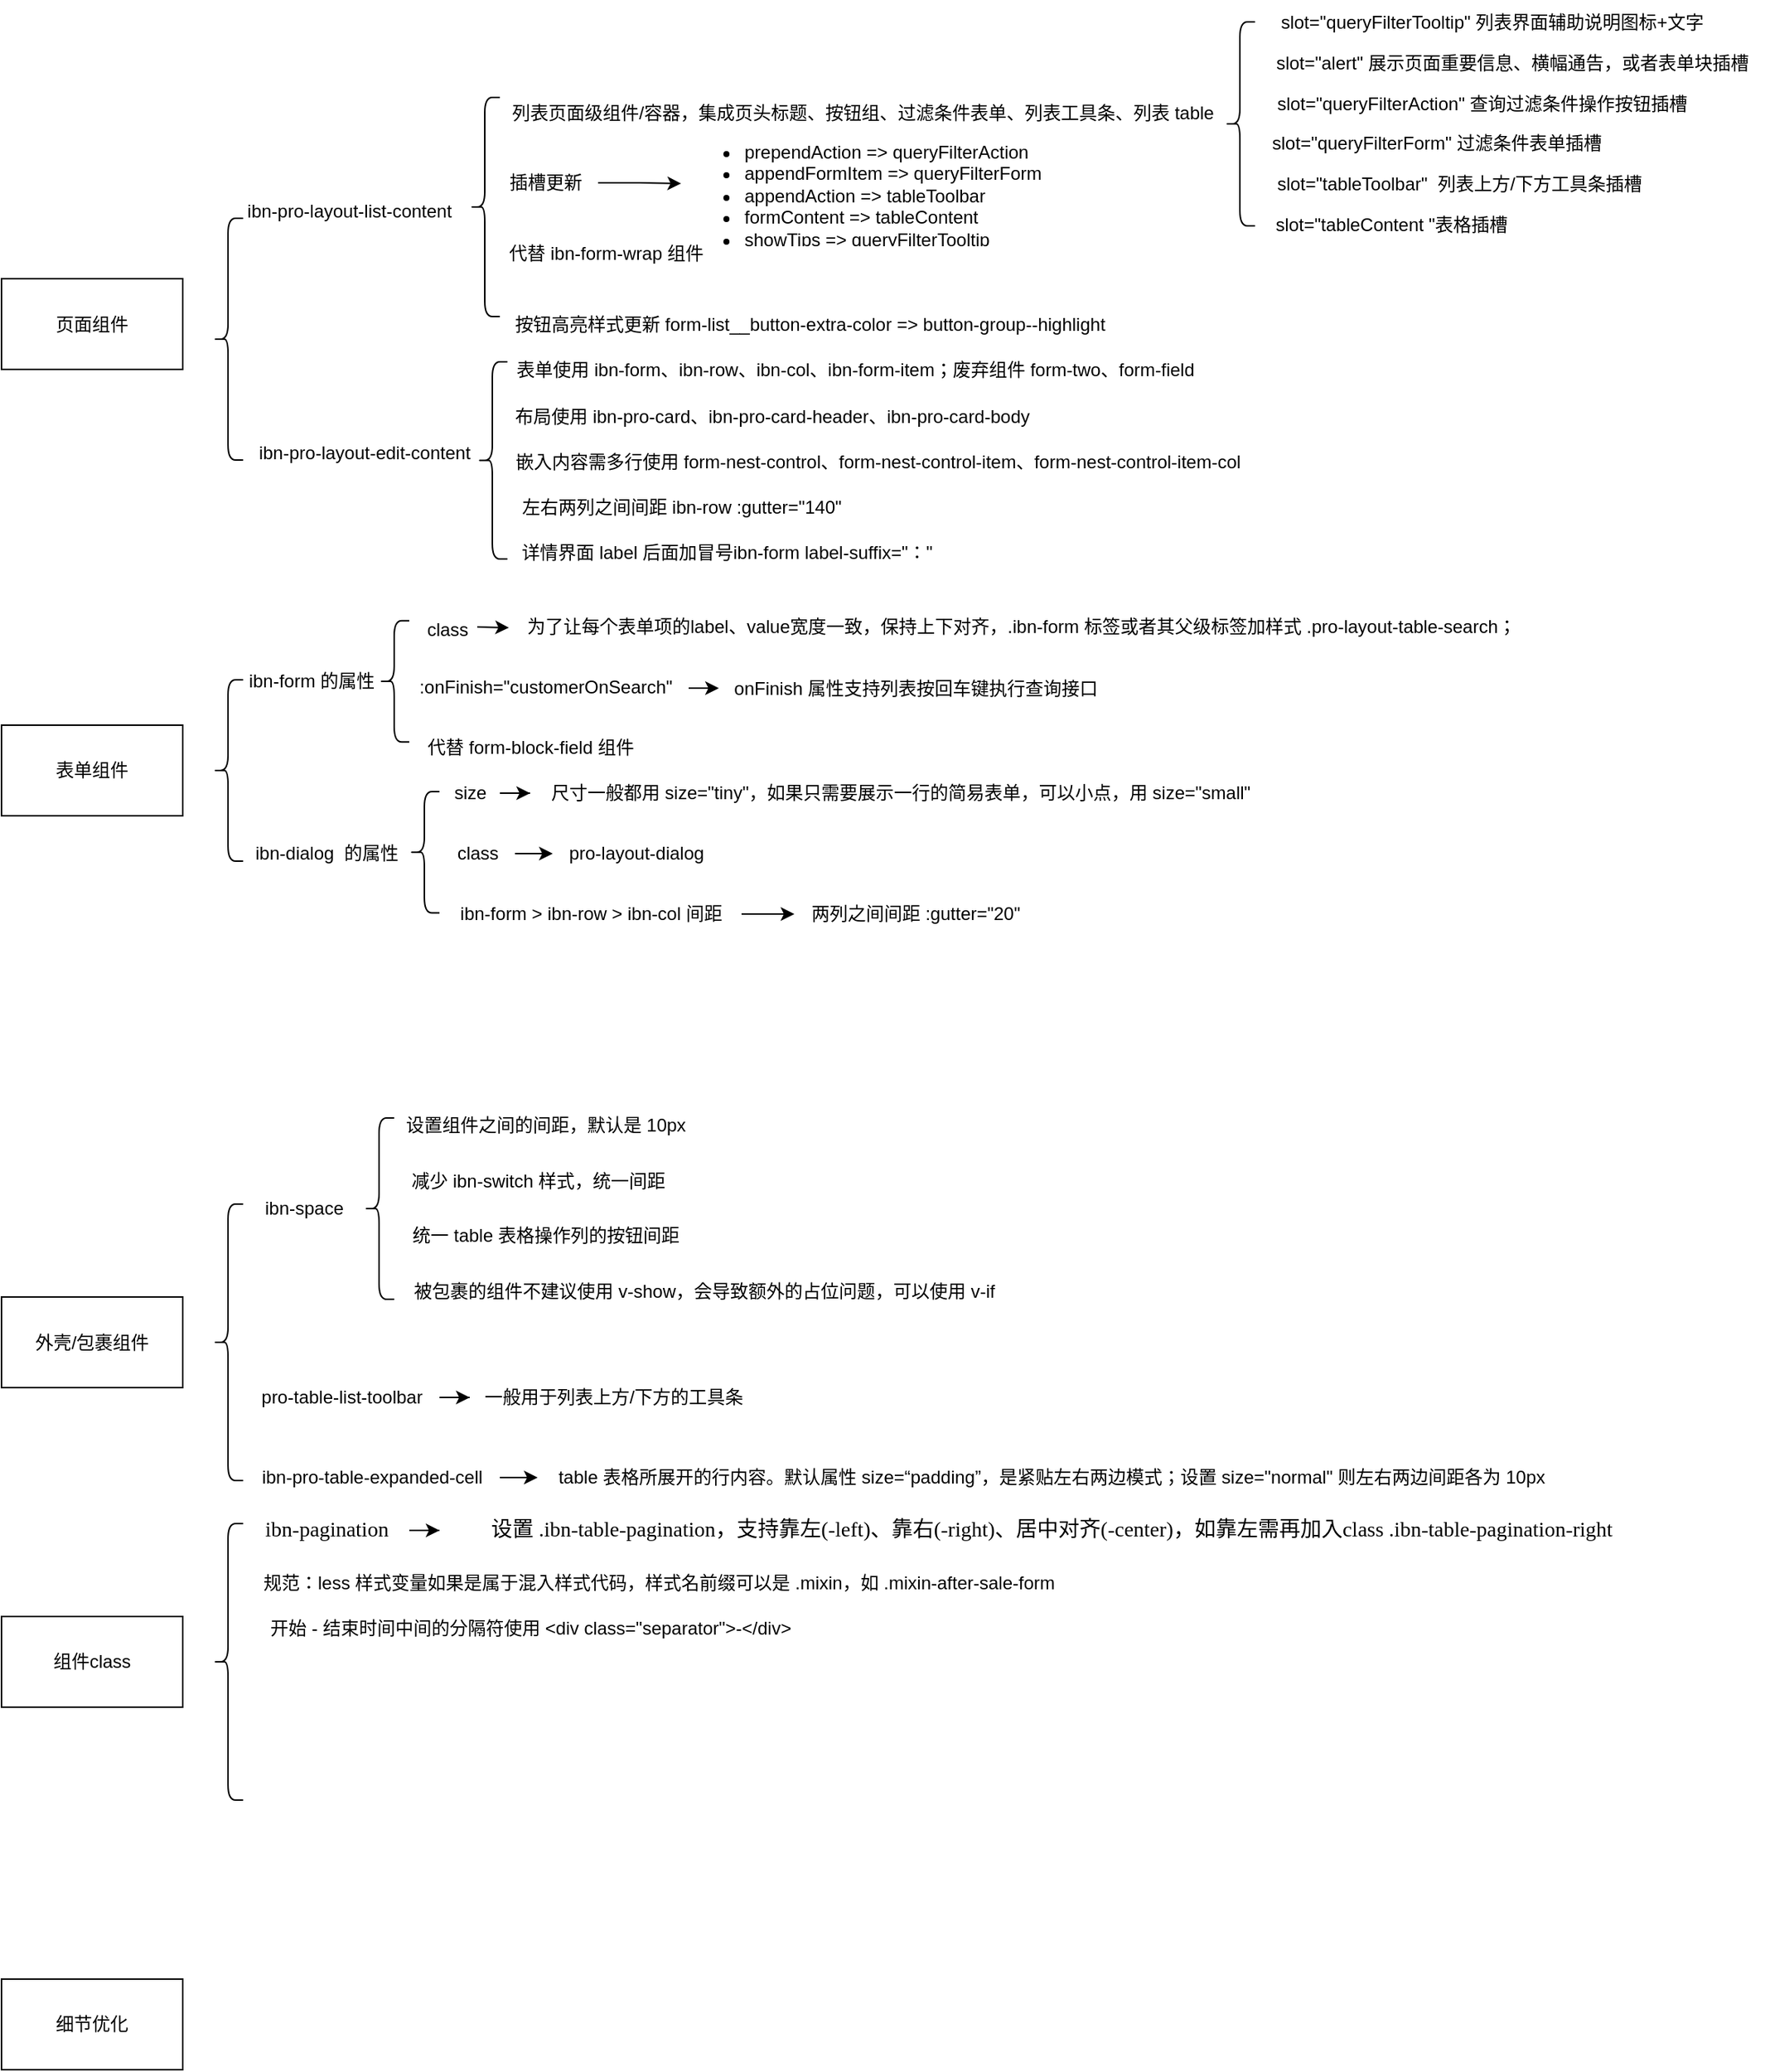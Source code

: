 <mxfile version="21.3.8" type="github">
  <diagram name="Page-1" id="efa7a0a1-bf9b-a30e-e6df-94a7791c09e9">
    <mxGraphModel dx="1434" dy="1965" grid="1" gridSize="10" guides="1" tooltips="1" connect="1" arrows="1" fold="1" page="1" pageScale="1" pageWidth="826" pageHeight="1169" background="none" math="0" shadow="0">
      <root>
        <mxCell id="0" />
        <mxCell id="1" parent="0" />
        <mxCell id="ICdct8nTo9-mLzPCmCDe-115" value="细节优化" style="rounded=0;whiteSpace=wrap;html=1;" vertex="1" parent="1">
          <mxGeometry x="30" y="1290" width="120" height="60" as="geometry" />
        </mxCell>
        <mxCell id="ICdct8nTo9-mLzPCmCDe-117" value="表单组件" style="rounded=0;whiteSpace=wrap;html=1;" vertex="1" parent="1">
          <mxGeometry x="30" y="460" width="120" height="60" as="geometry" />
        </mxCell>
        <mxCell id="ICdct8nTo9-mLzPCmCDe-119" value="" style="shape=curlyBracket;whiteSpace=wrap;html=1;rounded=1;labelPosition=left;verticalLabelPosition=middle;align=right;verticalAlign=middle;size=0.5;" vertex="1" parent="1">
          <mxGeometry x="170" y="430" width="20" height="120" as="geometry" />
        </mxCell>
        <mxCell id="ICdct8nTo9-mLzPCmCDe-158" value="页面组件" style="whiteSpace=wrap;html=1;" vertex="1" parent="1">
          <mxGeometry x="30" y="164.5" width="120" height="60" as="geometry" />
        </mxCell>
        <mxCell id="ICdct8nTo9-mLzPCmCDe-159" value="" style="shape=curlyBracket;whiteSpace=wrap;html=1;rounded=1;labelPosition=left;verticalLabelPosition=middle;align=right;verticalAlign=middle;" vertex="1" parent="1">
          <mxGeometry x="170" y="124.5" width="20" height="160" as="geometry" />
        </mxCell>
        <mxCell id="ICdct8nTo9-mLzPCmCDe-160" value="ibn-pro-layout-list-content" style="text;html=1;align=center;verticalAlign=middle;resizable=0;points=[];autosize=1;strokeColor=none;fillColor=none;" vertex="1" parent="1">
          <mxGeometry x="180" y="104.5" width="160" height="30" as="geometry" />
        </mxCell>
        <mxCell id="ICdct8nTo9-mLzPCmCDe-180" value="&lt;div&gt;&lt;br&gt;&lt;/div&gt;" style="text;html=1;align=center;verticalAlign=middle;resizable=0;points=[];autosize=1;strokeColor=none;fillColor=none;" vertex="1" parent="1">
          <mxGeometry x="445" y="209.5" width="20" height="30" as="geometry" />
        </mxCell>
        <mxCell id="ICdct8nTo9-mLzPCmCDe-209" value="ibn-pro-layout-edit-content" style="text;html=1;align=center;verticalAlign=middle;resizable=0;points=[];autosize=1;strokeColor=none;fillColor=none;" vertex="1" parent="1">
          <mxGeometry x="190" y="264.5" width="160" height="30" as="geometry" />
        </mxCell>
        <mxCell id="ICdct8nTo9-mLzPCmCDe-210" value="" style="shape=curlyBracket;whiteSpace=wrap;html=1;rounded=1;labelPosition=left;verticalLabelPosition=middle;align=right;verticalAlign=middle;" vertex="1" parent="1">
          <mxGeometry x="345" y="219.5" width="20" height="130.5" as="geometry" />
        </mxCell>
        <mxCell id="ICdct8nTo9-mLzPCmCDe-212" value="表单使用 ibn-form、ibn-row、ibn-col、ibn-form-item；废弃组件&amp;nbsp;form-two、form-field" style="text;html=1;align=center;verticalAlign=middle;resizable=0;points=[];autosize=1;strokeColor=none;fillColor=none;" vertex="1" parent="1">
          <mxGeometry x="360" y="209.5" width="470" height="30" as="geometry" />
        </mxCell>
        <mxCell id="ICdct8nTo9-mLzPCmCDe-213" value="布局使用 ibn-pro-card、ibn-pro-card-header、ibn-pro-card-body" style="text;html=1;align=center;verticalAlign=middle;resizable=0;points=[];autosize=1;strokeColor=none;fillColor=none;" vertex="1" parent="1">
          <mxGeometry x="360" y="240.5" width="360" height="30" as="geometry" />
        </mxCell>
        <mxCell id="ICdct8nTo9-mLzPCmCDe-214" value="嵌入内容需多行使用&amp;nbsp;form-nest-control、form-nest-control-item、form-nest-control-item-col" style="text;html=1;align=center;verticalAlign=middle;resizable=0;points=[];autosize=1;strokeColor=none;fillColor=none;" vertex="1" parent="1">
          <mxGeometry x="360" y="270.5" width="500" height="30" as="geometry" />
        </mxCell>
        <mxCell id="ICdct8nTo9-mLzPCmCDe-215" value="左右两列之间间距 ibn-row :gutter=&quot;140&quot;" style="text;html=1;align=center;verticalAlign=middle;resizable=0;points=[];autosize=1;strokeColor=none;fillColor=none;" vertex="1" parent="1">
          <mxGeometry x="360" y="300.5" width="240" height="30" as="geometry" />
        </mxCell>
        <mxCell id="ICdct8nTo9-mLzPCmCDe-217" value="详情界面 label 后面加冒号ibn-form label-suffix=&quot;：&quot;" style="text;html=1;align=center;verticalAlign=middle;resizable=0;points=[];autosize=1;strokeColor=none;fillColor=none;" vertex="1" parent="1">
          <mxGeometry x="360" y="330.5" width="300" height="30" as="geometry" />
        </mxCell>
        <mxCell id="ICdct8nTo9-mLzPCmCDe-225" value="ibn-dialog&amp;nbsp; 的属性" style="text;html=1;align=center;verticalAlign=middle;resizable=0;points=[];autosize=1;strokeColor=none;fillColor=none;" vertex="1" parent="1">
          <mxGeometry x="185" y="530" width="120" height="30" as="geometry" />
        </mxCell>
        <mxCell id="ICdct8nTo9-mLzPCmCDe-235" value="" style="shape=curlyBracket;whiteSpace=wrap;html=1;rounded=1;labelPosition=left;verticalLabelPosition=middle;align=right;verticalAlign=middle;" vertex="1" parent="1">
          <mxGeometry x="300" y="504" width="20" height="80.25" as="geometry" />
        </mxCell>
        <mxCell id="ICdct8nTo9-mLzPCmCDe-114" value="外壳/包裹组件" style="rounded=0;whiteSpace=wrap;html=1;" vertex="1" parent="1">
          <mxGeometry x="30" y="838.5" width="120" height="60" as="geometry" />
        </mxCell>
        <mxCell id="ICdct8nTo9-mLzPCmCDe-116" value="" style="shape=curlyBracket;whiteSpace=wrap;html=1;rounded=1;labelPosition=left;verticalLabelPosition=middle;align=right;verticalAlign=middle;" vertex="1" parent="1">
          <mxGeometry x="170" y="777" width="20" height="183" as="geometry" />
        </mxCell>
        <mxCell id="ICdct8nTo9-mLzPCmCDe-126" value="ibn-space" style="text;html=1;align=center;verticalAlign=middle;resizable=0;points=[];autosize=1;strokeColor=none;fillColor=none;" vertex="1" parent="1">
          <mxGeometry x="190" y="765" width="80" height="30" as="geometry" />
        </mxCell>
        <mxCell id="ICdct8nTo9-mLzPCmCDe-130" value="设置组件之间的间距，默认是 10px" style="text;html=1;align=center;verticalAlign=middle;resizable=0;points=[];autosize=1;strokeColor=none;fillColor=none;" vertex="1" parent="1">
          <mxGeometry x="285" y="710" width="210" height="30" as="geometry" />
        </mxCell>
        <mxCell id="ICdct8nTo9-mLzPCmCDe-135" value="" style="shape=curlyBracket;whiteSpace=wrap;html=1;rounded=1;labelPosition=left;verticalLabelPosition=middle;align=right;verticalAlign=middle;" vertex="1" parent="1">
          <mxGeometry x="270" y="720" width="20" height="120" as="geometry" />
        </mxCell>
        <mxCell id="ICdct8nTo9-mLzPCmCDe-136" value="减少 ibn-switch 样式，统一间距" style="text;html=1;align=center;verticalAlign=middle;resizable=0;points=[];autosize=1;strokeColor=none;fillColor=none;" vertex="1" parent="1">
          <mxGeometry x="290" y="747" width="190" height="30" as="geometry" />
        </mxCell>
        <mxCell id="ICdct8nTo9-mLzPCmCDe-137" value="统一 table 表格操作列的按钮间距" style="text;html=1;align=center;verticalAlign=middle;resizable=0;points=[];autosize=1;strokeColor=none;fillColor=none;" vertex="1" parent="1">
          <mxGeometry x="290" y="783" width="200" height="30" as="geometry" />
        </mxCell>
        <mxCell id="ICdct8nTo9-mLzPCmCDe-138" value="被包裹的组件不建议使用 v-show，会导致额外的占位问题，可以使用 v-if" style="text;html=1;align=center;verticalAlign=middle;resizable=0;points=[];autosize=1;strokeColor=none;fillColor=none;" vertex="1" parent="1">
          <mxGeometry x="290" y="820" width="410" height="30" as="geometry" />
        </mxCell>
        <mxCell id="ICdct8nTo9-mLzPCmCDe-148" value="pro-table-list-toolbar" style="text;html=1;align=center;verticalAlign=middle;resizable=0;points=[];autosize=1;strokeColor=none;fillColor=none;" vertex="1" parent="1">
          <mxGeometry x="190" y="890" width="130" height="30" as="geometry" />
        </mxCell>
        <mxCell id="ICdct8nTo9-mLzPCmCDe-156" value="一般用于列表上方/下方的工具条" style="text;html=1;align=center;verticalAlign=middle;resizable=0;points=[];autosize=1;strokeColor=none;fillColor=none;" vertex="1" parent="1">
          <mxGeometry x="340" y="890" width="190" height="30" as="geometry" />
        </mxCell>
        <mxCell id="ICdct8nTo9-mLzPCmCDe-157" value="" style="edgeStyle=orthogonalEdgeStyle;rounded=0;orthogonalLoop=1;jettySize=auto;html=1;" edge="1" parent="1" source="ICdct8nTo9-mLzPCmCDe-148" target="ICdct8nTo9-mLzPCmCDe-156">
          <mxGeometry relative="1" as="geometry" />
        </mxCell>
        <mxCell id="ICdct8nTo9-mLzPCmCDe-220" value="组件class" style="rounded=0;whiteSpace=wrap;html=1;" vertex="1" parent="1">
          <mxGeometry x="30" y="1050" width="120" height="60" as="geometry" />
        </mxCell>
        <mxCell id="ICdct8nTo9-mLzPCmCDe-221" value="" style="shape=curlyBracket;whiteSpace=wrap;html=1;rounded=1;labelPosition=left;verticalLabelPosition=middle;align=right;verticalAlign=middle;" vertex="1" parent="1">
          <mxGeometry x="170" y="988.5" width="20" height="183" as="geometry" />
        </mxCell>
        <mxCell id="ICdct8nTo9-mLzPCmCDe-222" value="&lt;div style=&quot;font-size: medium; text-align: start;&quot; data-hash=&quot;ea2bc4a73e28af24c7951a61e29a4da6&quot; data-version=&quot;3.0.0&quot;&gt;&lt;/div&gt;&lt;div style=&quot;font-size: medium; text-align: start;&quot;&gt;&lt;div class=&quot;document&quot;&gt;&lt;div class=&quot;section&quot;&gt;&lt;p style=&quot;margin: 3pt 0pt; font-family: 等线; font-size: 10.5pt; line-height: 18.2px;&quot; class=&quot;paragraph text-align-type-left&quot;&gt;ibn-pagination&lt;/p&gt;&lt;/div&gt;&lt;/div&gt;&lt;/div&gt;" style="text;html=1;align=center;verticalAlign=middle;resizable=0;points=[];autosize=1;strokeColor=none;fillColor=none;" vertex="1" parent="1">
          <mxGeometry x="190" y="973" width="110" height="40" as="geometry" />
        </mxCell>
        <mxCell id="ICdct8nTo9-mLzPCmCDe-223" value="&lt;div style=&quot;font-size: medium; text-align: start;&quot; data-hash=&quot;ea2bc4a73e28af24c7951a61e29a4da6&quot; data-version=&quot;3.0.0&quot;&gt;&lt;/div&gt;&lt;div style=&quot;font-size: medium; text-align: start;&quot;&gt;&lt;div class=&quot;document&quot;&gt;&lt;div class=&quot;section&quot;&gt;&lt;div style=&quot;&quot; data-hash=&quot;a8105a760c4c83eae2b65067cb596b08&quot; data-version=&quot;3.0.0&quot;&gt;&lt;/div&gt;&lt;div style=&quot;&quot;&gt;&lt;div class=&quot;document&quot;&gt;&lt;div class=&quot;section&quot;&gt;&lt;p style=&quot;margin: 3pt 0pt; font-family: 等线; font-size: 10.5pt; line-height: 18.2px;&quot; class=&quot;paragraph text-align-type-left&quot;&gt;设置 .ibn-table-pagination，支持靠左(-left)、靠右(-right)、居中对齐(-center)，如靠左需再加入class .ibn-table-pagination-right&lt;/p&gt;&lt;/div&gt;&lt;/div&gt;&lt;/div&gt;&lt;/div&gt;&lt;/div&gt;&lt;/div&gt;" style="text;html=1;align=center;verticalAlign=middle;resizable=0;points=[];autosize=1;strokeColor=none;fillColor=none;" vertex="1" parent="1">
          <mxGeometry x="320" y="973" width="810" height="40" as="geometry" />
        </mxCell>
        <mxCell id="ICdct8nTo9-mLzPCmCDe-224" value="" style="edgeStyle=orthogonalEdgeStyle;rounded=0;orthogonalLoop=1;jettySize=auto;html=1;" edge="1" parent="1" source="ICdct8nTo9-mLzPCmCDe-222" target="ICdct8nTo9-mLzPCmCDe-223">
          <mxGeometry relative="1" as="geometry" />
        </mxCell>
        <mxCell id="ICdct8nTo9-mLzPCmCDe-226" value="规范：less 样式变量如果是属于混入样式代码，样式名前缀可以是 .mixin，如 .mixin-after-sale-form" style="text;html=1;align=center;verticalAlign=middle;resizable=0;points=[];autosize=1;strokeColor=none;fillColor=none;" vertex="1" parent="1">
          <mxGeometry x="190" y="1013" width="550" height="30" as="geometry" />
        </mxCell>
        <mxCell id="ICdct8nTo9-mLzPCmCDe-227" value="ibn-pro-table-expanded-cell" style="text;html=1;align=center;verticalAlign=middle;resizable=0;points=[];autosize=1;strokeColor=none;fillColor=none;" vertex="1" parent="1">
          <mxGeometry x="190" y="943" width="170" height="30" as="geometry" />
        </mxCell>
        <mxCell id="ICdct8nTo9-mLzPCmCDe-231" value="table 表格所展开的行内容。默认属性 size=“padding”，是紧贴左右两边模式；设置 size=&quot;normal&quot; 则左右两边间距各为 10px" style="text;html=1;align=center;verticalAlign=middle;resizable=0;points=[];autosize=1;strokeColor=none;fillColor=none;" vertex="1" parent="1">
          <mxGeometry x="385" y="943" width="680" height="30" as="geometry" />
        </mxCell>
        <mxCell id="ICdct8nTo9-mLzPCmCDe-232" value="" style="edgeStyle=orthogonalEdgeStyle;rounded=0;orthogonalLoop=1;jettySize=auto;html=1;" edge="1" parent="1" source="ICdct8nTo9-mLzPCmCDe-227" target="ICdct8nTo9-mLzPCmCDe-231">
          <mxGeometry relative="1" as="geometry" />
        </mxCell>
        <mxCell id="ICdct8nTo9-mLzPCmCDe-252" value="" style="group" vertex="1" connectable="0" parent="1">
          <mxGeometry x="320" y="490" width="550" height="30" as="geometry" />
        </mxCell>
        <mxCell id="ICdct8nTo9-mLzPCmCDe-237" value="size" style="text;html=1;align=center;verticalAlign=middle;resizable=0;points=[];autosize=1;strokeColor=none;fillColor=none;" vertex="1" parent="ICdct8nTo9-mLzPCmCDe-252">
          <mxGeometry width="40" height="30" as="geometry" />
        </mxCell>
        <mxCell id="ICdct8nTo9-mLzPCmCDe-239" value="尺寸一般都用 size=&quot;tiny&quot;，如果只需要展示一行的简易表单，可以小点，用 size=&quot;small&quot;" style="text;html=1;align=center;verticalAlign=middle;resizable=0;points=[];autosize=1;strokeColor=none;fillColor=none;" vertex="1" parent="ICdct8nTo9-mLzPCmCDe-252">
          <mxGeometry x="60" width="490" height="30" as="geometry" />
        </mxCell>
        <mxCell id="ICdct8nTo9-mLzPCmCDe-241" value="" style="edgeStyle=orthogonalEdgeStyle;rounded=0;orthogonalLoop=1;jettySize=auto;html=1;" edge="1" parent="ICdct8nTo9-mLzPCmCDe-252" source="ICdct8nTo9-mLzPCmCDe-237" target="ICdct8nTo9-mLzPCmCDe-239">
          <mxGeometry relative="1" as="geometry" />
        </mxCell>
        <mxCell id="ICdct8nTo9-mLzPCmCDe-254" value="" style="group" vertex="1" connectable="0" parent="1">
          <mxGeometry x="320" y="570" width="395" height="30" as="geometry" />
        </mxCell>
        <mxCell id="ICdct8nTo9-mLzPCmCDe-247" value="ibn-form &amp;gt; ibn-row &amp;gt; ibn-col 间距" style="text;html=1;align=center;verticalAlign=middle;resizable=0;points=[];autosize=1;strokeColor=none;fillColor=none;" vertex="1" parent="ICdct8nTo9-mLzPCmCDe-254">
          <mxGeometry width="200" height="30" as="geometry" />
        </mxCell>
        <mxCell id="ICdct8nTo9-mLzPCmCDe-249" value="两列之间间距 :gutter=&quot;20&quot;" style="text;html=1;align=center;verticalAlign=middle;resizable=0;points=[];autosize=1;strokeColor=none;fillColor=none;" vertex="1" parent="ICdct8nTo9-mLzPCmCDe-254">
          <mxGeometry x="235" width="160" height="30" as="geometry" />
        </mxCell>
        <mxCell id="ICdct8nTo9-mLzPCmCDe-250" value="" style="edgeStyle=orthogonalEdgeStyle;rounded=0;orthogonalLoop=1;jettySize=auto;html=1;" edge="1" parent="ICdct8nTo9-mLzPCmCDe-254" source="ICdct8nTo9-mLzPCmCDe-247" target="ICdct8nTo9-mLzPCmCDe-249">
          <mxGeometry relative="1" as="geometry" />
        </mxCell>
        <mxCell id="ICdct8nTo9-mLzPCmCDe-255" value="ibn-form 的属性" style="text;html=1;align=center;verticalAlign=middle;resizable=0;points=[];autosize=1;strokeColor=none;fillColor=none;" vertex="1" parent="1">
          <mxGeometry x="180" y="416" width="110" height="30" as="geometry" />
        </mxCell>
        <mxCell id="ICdct8nTo9-mLzPCmCDe-256" value="" style="shape=curlyBracket;whiteSpace=wrap;html=1;rounded=1;labelPosition=left;verticalLabelPosition=middle;align=right;verticalAlign=middle;" vertex="1" parent="1">
          <mxGeometry x="280" y="390.88" width="20" height="80.25" as="geometry" />
        </mxCell>
        <mxCell id="ICdct8nTo9-mLzPCmCDe-260" value="代替 form-block-field 组件" style="text;html=1;align=center;verticalAlign=middle;resizable=0;points=[];autosize=1;strokeColor=none;fillColor=none;" vertex="1" parent="1">
          <mxGeometry x="300" y="460" width="160" height="30" as="geometry" />
        </mxCell>
        <mxCell id="ICdct8nTo9-mLzPCmCDe-267" value="" style="group" vertex="1" connectable="0" parent="1">
          <mxGeometry x="300" y="380" width="745" height="32" as="geometry" />
        </mxCell>
        <mxCell id="ICdct8nTo9-mLzPCmCDe-259" value="" style="edgeStyle=orthogonalEdgeStyle;rounded=0;orthogonalLoop=1;jettySize=auto;html=1;" edge="1" parent="ICdct8nTo9-mLzPCmCDe-267" target="ICdct8nTo9-mLzPCmCDe-258">
          <mxGeometry relative="1" as="geometry">
            <mxPoint x="45" y="15" as="sourcePoint" />
          </mxGeometry>
        </mxCell>
        <mxCell id="ICdct8nTo9-mLzPCmCDe-257" value="class" style="text;html=1;align=center;verticalAlign=middle;resizable=0;points=[];autosize=1;strokeColor=none;fillColor=none;" vertex="1" parent="ICdct8nTo9-mLzPCmCDe-267">
          <mxGeometry y="2" width="50" height="30" as="geometry" />
        </mxCell>
        <mxCell id="ICdct8nTo9-mLzPCmCDe-258" value="为了让每个表单项的label、value宽度一致，保持上下对齐，.ibn-form 标签或者其父级标签加样式 .pro-layout-table-search；" style="text;html=1;align=center;verticalAlign=middle;resizable=0;points=[];autosize=1;strokeColor=none;fillColor=none;" vertex="1" parent="ICdct8nTo9-mLzPCmCDe-267">
          <mxGeometry x="65" width="680" height="30" as="geometry" />
        </mxCell>
        <mxCell id="ICdct8nTo9-mLzPCmCDe-268" value="" style="group" vertex="1" connectable="0" parent="1">
          <mxGeometry x="295" y="420" width="470" height="31" as="geometry" />
        </mxCell>
        <mxCell id="ICdct8nTo9-mLzPCmCDe-261" value=":onFinish=&quot;customerOnSearch&quot;" style="text;html=1;align=center;verticalAlign=middle;resizable=0;points=[];autosize=1;strokeColor=none;fillColor=none;" vertex="1" parent="ICdct8nTo9-mLzPCmCDe-268">
          <mxGeometry width="190" height="30" as="geometry" />
        </mxCell>
        <mxCell id="ICdct8nTo9-mLzPCmCDe-265" value="" style="group" vertex="1" connectable="0" parent="ICdct8nTo9-mLzPCmCDe-268">
          <mxGeometry x="190" y="1" width="280" height="30" as="geometry" />
        </mxCell>
        <mxCell id="ICdct8nTo9-mLzPCmCDe-141" style="edgeStyle=orthogonalEdgeStyle;rounded=0;orthogonalLoop=1;jettySize=auto;html=1;" edge="1" parent="ICdct8nTo9-mLzPCmCDe-265">
          <mxGeometry relative="1" as="geometry">
            <mxPoint x="20" y="14.5" as="targetPoint" />
            <mxPoint y="14.5" as="sourcePoint" />
          </mxGeometry>
        </mxCell>
        <mxCell id="ICdct8nTo9-mLzPCmCDe-147" value="onFinish 属性支持列表按回车键执行查询接口" style="text;html=1;align=center;verticalAlign=middle;resizable=0;points=[];autosize=1;strokeColor=none;fillColor=none;" vertex="1" parent="ICdct8nTo9-mLzPCmCDe-265">
          <mxGeometry x="20" width="260" height="30" as="geometry" />
        </mxCell>
        <mxCell id="ICdct8nTo9-mLzPCmCDe-269" value="开始 - 结束时间中间的分隔符使用&amp;nbsp;&amp;lt;div class=&quot;separator&quot;&amp;gt;-&amp;lt;/div&amp;gt;" style="text;html=1;align=center;verticalAlign=middle;resizable=0;points=[];autosize=1;strokeColor=none;fillColor=none;" vertex="1" parent="1">
          <mxGeometry x="195" y="1043" width="370" height="30" as="geometry" />
        </mxCell>
        <mxCell id="ICdct8nTo9-mLzPCmCDe-161" value="列表页面级组件/容器，集成页头标题、按钮组、过滤条件表单、列表工具条、列表 table" style="text;html=1;align=center;verticalAlign=middle;resizable=0;points=[];autosize=1;strokeColor=none;fillColor=none;" vertex="1" parent="1">
          <mxGeometry x="355" y="39.5" width="490" height="30" as="geometry" />
        </mxCell>
        <mxCell id="ICdct8nTo9-mLzPCmCDe-163" value="插槽更新" style="text;html=1;align=center;verticalAlign=middle;resizable=0;points=[];autosize=1;strokeColor=none;fillColor=none;" vertex="1" parent="1">
          <mxGeometry x="355" y="86" width="70" height="30" as="geometry" />
        </mxCell>
        <mxCell id="ICdct8nTo9-mLzPCmCDe-166" value="" style="shape=curlyBracket;whiteSpace=wrap;html=1;rounded=1;labelPosition=left;verticalLabelPosition=middle;align=right;verticalAlign=middle;movable=0;resizable=0;rotatable=0;deletable=0;editable=0;locked=1;connectable=0;" vertex="1" parent="1">
          <mxGeometry x="840" y="-5.5" width="20" height="135" as="geometry" />
        </mxCell>
        <mxCell id="ICdct8nTo9-mLzPCmCDe-181" value="&lt;ul&gt;&lt;li&gt;prependAction =&amp;gt; queryFilterAction&lt;br&gt;&lt;/li&gt;&lt;li&gt;appendFormItem =&amp;gt; queryFilterForm&lt;br&gt;&lt;/li&gt;&lt;li&gt;appendAction =&amp;gt; tableToolbar&lt;/li&gt;&lt;li&gt;formContent =&amp;gt; tableContent&lt;/li&gt;&lt;li&gt;showTips =&amp;gt; queryFilterTooltip&lt;br&gt;&lt;/li&gt;&lt;/ul&gt;" style="text;strokeColor=none;fillColor=none;html=1;whiteSpace=wrap;verticalAlign=middle;overflow=hidden;" vertex="1" parent="1">
          <mxGeometry x="480" y="59" width="290" height="85" as="geometry" />
        </mxCell>
        <mxCell id="ICdct8nTo9-mLzPCmCDe-198" value="" style="edgeStyle=orthogonalEdgeStyle;rounded=0;orthogonalLoop=1;jettySize=auto;html=1;" edge="1" parent="1" source="ICdct8nTo9-mLzPCmCDe-163" target="ICdct8nTo9-mLzPCmCDe-181">
          <mxGeometry relative="1" as="geometry" />
        </mxCell>
        <mxCell id="ICdct8nTo9-mLzPCmCDe-197" value="" style="shape=curlyBracket;whiteSpace=wrap;html=1;rounded=1;labelPosition=left;verticalLabelPosition=middle;align=right;verticalAlign=middle;" vertex="1" parent="1">
          <mxGeometry x="340" y="44.5" width="20" height="145" as="geometry" />
        </mxCell>
        <mxCell id="ICdct8nTo9-mLzPCmCDe-203" value="按钮高亮样式更新&amp;nbsp;form-list__button-extra-color =&amp;gt; button-group--highlight" style="text;html=1;align=center;verticalAlign=middle;resizable=0;points=[];autosize=1;strokeColor=none;fillColor=none;" vertex="1" parent="1">
          <mxGeometry x="360" y="179.5" width="410" height="30" as="geometry" />
        </mxCell>
        <mxCell id="ICdct8nTo9-mLzPCmCDe-205" value="代替 ibn-form-wrap 组件" style="text;html=1;align=center;verticalAlign=middle;resizable=0;points=[];autosize=1;strokeColor=none;fillColor=none;" vertex="1" parent="1">
          <mxGeometry x="355" y="133" width="150" height="30" as="geometry" />
        </mxCell>
        <mxCell id="ICdct8nTo9-mLzPCmCDe-167" value="slot=&quot;queryFilterAction&lt;span style=&quot;background-color: initial;&quot;&gt;&quot; 查询过滤条件操作按钮插槽&lt;/span&gt;&lt;div style=&quot;font-size: medium; text-align: start;&quot; data-hash=&quot;400d5f39f174dbadfb8acfba22ae3d25&quot; data-version=&quot;3.0.0&quot;&gt;&lt;/div&gt;" style="text;html=1;align=center;verticalAlign=middle;resizable=1;points=[];autosize=1;strokeColor=none;fillColor=none;movable=1;rotatable=1;deletable=1;editable=1;locked=0;connectable=1;" vertex="1" parent="1">
          <mxGeometry x="860" y="34" width="300" height="30" as="geometry" />
        </mxCell>
        <mxCell id="ICdct8nTo9-mLzPCmCDe-174" value="slot=&quot;queryFilterForm&quot; 过滤条件表单插槽" style="text;html=1;align=center;verticalAlign=middle;resizable=1;points=[];autosize=1;strokeColor=none;fillColor=none;movable=1;rotatable=1;deletable=1;editable=1;locked=0;connectable=1;" vertex="1" parent="1">
          <mxGeometry x="860" y="60" width="240" height="30" as="geometry" />
        </mxCell>
        <mxCell id="ICdct8nTo9-mLzPCmCDe-177" value="slot=&quot;tableToolbar&quot;&amp;nbsp; 列表上方/下方工具条插槽" style="text;html=1;align=center;verticalAlign=middle;resizable=1;points=[];autosize=1;strokeColor=none;fillColor=none;movable=1;rotatable=1;deletable=1;editable=1;locked=0;connectable=1;" vertex="1" parent="1">
          <mxGeometry x="860" y="87" width="270" height="30" as="geometry" />
        </mxCell>
        <mxCell id="ICdct8nTo9-mLzPCmCDe-178" value="slot=&quot;tableContent &quot;表格插槽" style="text;html=1;align=center;verticalAlign=middle;resizable=1;points=[];autosize=1;strokeColor=none;fillColor=none;movable=1;rotatable=1;deletable=1;editable=1;locked=0;connectable=1;" vertex="1" parent="1">
          <mxGeometry x="860" y="114" width="180" height="30" as="geometry" />
        </mxCell>
        <mxCell id="ICdct8nTo9-mLzPCmCDe-179" value="slot=&quot;alert&quot; 展示页面重要信息、横幅通告，或者表单块插槽" style="text;html=1;align=center;verticalAlign=middle;resizable=1;points=[];autosize=1;strokeColor=none;fillColor=none;movable=1;rotatable=1;deletable=1;editable=1;locked=0;connectable=1;" vertex="1" parent="1">
          <mxGeometry x="860" y="7" width="340" height="30" as="geometry" />
        </mxCell>
        <mxCell id="ICdct8nTo9-mLzPCmCDe-200" value="&amp;nbsp;slot=&quot;queryFilterTooltip&quot; 列表界面辅助说明图标+文字" style="text;html=1;align=center;verticalAlign=middle;resizable=1;points=[];autosize=1;strokeColor=none;fillColor=none;movable=1;rotatable=1;deletable=1;editable=1;locked=0;connectable=1;" vertex="1" parent="1">
          <mxGeometry x="860" y="-20" width="310" height="30" as="geometry" />
        </mxCell>
        <mxCell id="ICdct8nTo9-mLzPCmCDe-242" value="class" style="text;html=1;align=center;verticalAlign=middle;resizable=0;points=[];autosize=1;strokeColor=none;fillColor=none;" vertex="1" parent="1">
          <mxGeometry x="320" y="530" width="50" height="30" as="geometry" />
        </mxCell>
        <mxCell id="ICdct8nTo9-mLzPCmCDe-243" value="pro-layout-dialog" style="text;html=1;align=center;verticalAlign=middle;resizable=0;points=[];autosize=1;strokeColor=none;fillColor=none;" vertex="1" parent="1">
          <mxGeometry x="395" y="530" width="110" height="30" as="geometry" />
        </mxCell>
        <mxCell id="ICdct8nTo9-mLzPCmCDe-244" value="" style="edgeStyle=orthogonalEdgeStyle;rounded=0;orthogonalLoop=1;jettySize=auto;html=1;" edge="1" parent="1" source="ICdct8nTo9-mLzPCmCDe-242" target="ICdct8nTo9-mLzPCmCDe-243">
          <mxGeometry relative="1" as="geometry" />
        </mxCell>
      </root>
    </mxGraphModel>
  </diagram>
</mxfile>
